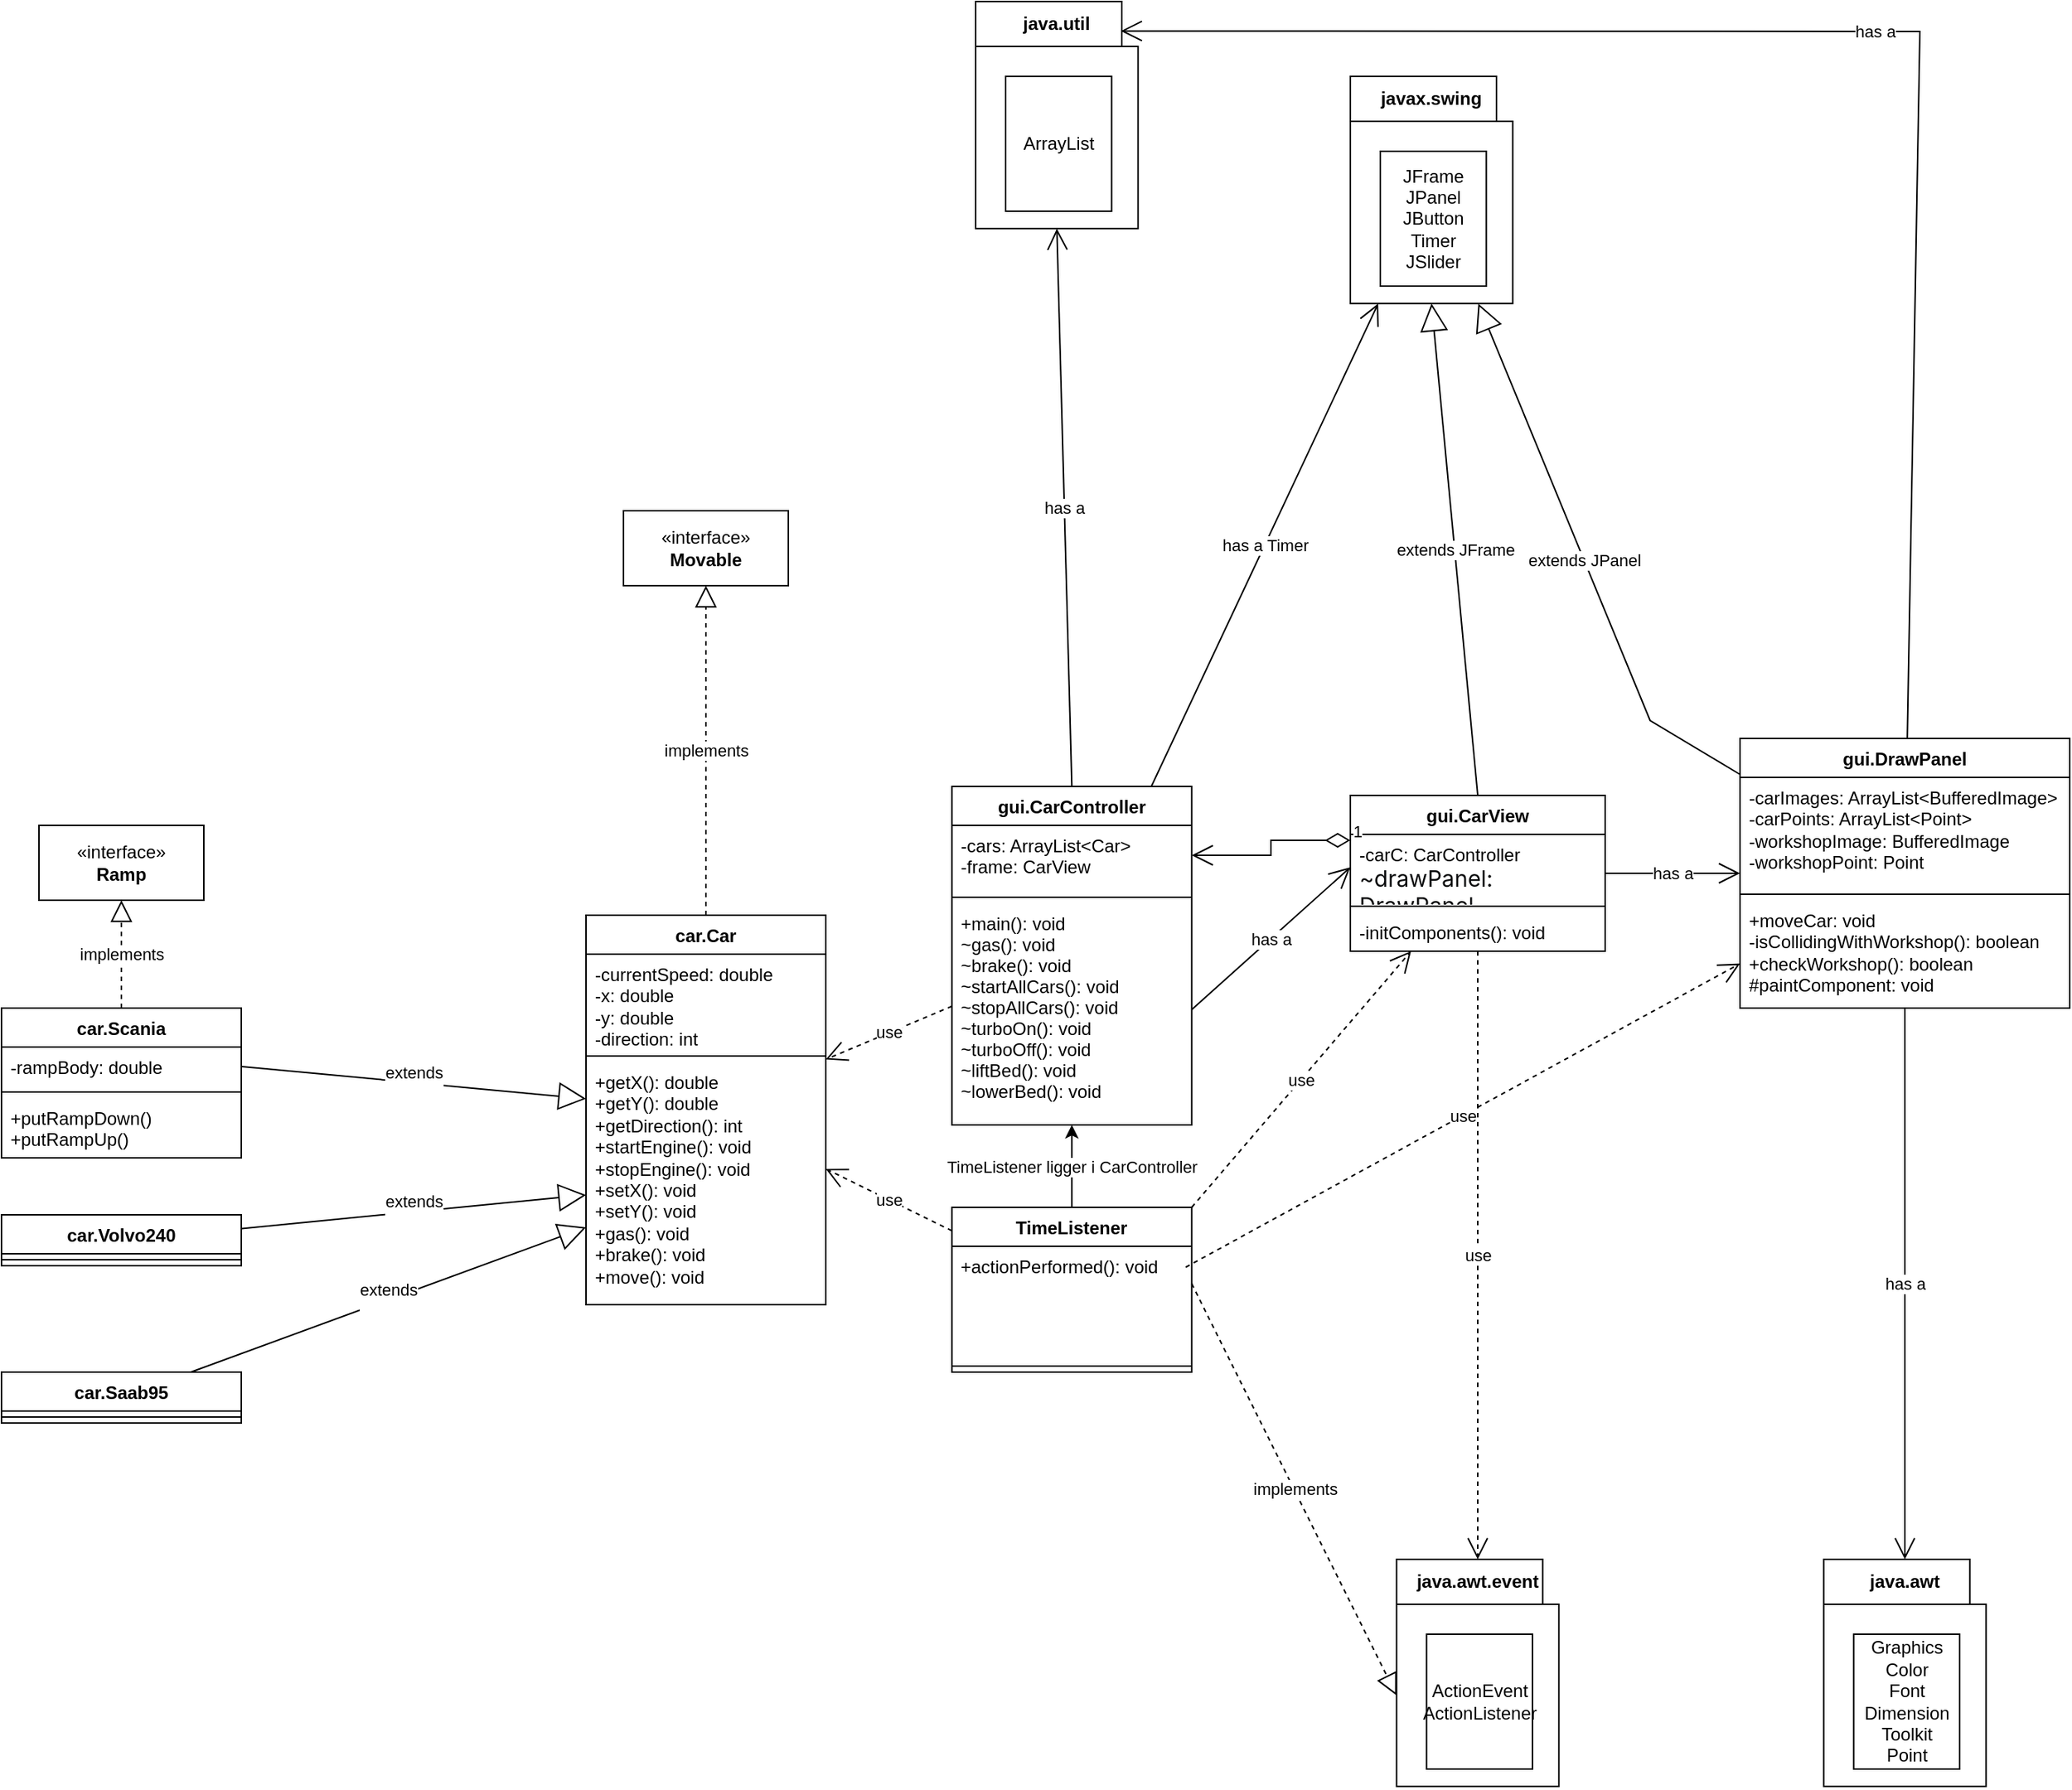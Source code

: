 <mxfile version="26.0.14">
  <diagram id="C5RBs43oDa-KdzZeNtuy" name="Page-1">
    <mxGraphModel dx="811" dy="2645" grid="1" gridSize="10" guides="1" tooltips="1" connect="1" arrows="1" fold="1" page="1" pageScale="1" pageWidth="827" pageHeight="1169" math="0" shadow="0">
      <root>
        <mxCell id="WIyWlLk6GJQsqaUBKTNV-0" />
        <mxCell id="WIyWlLk6GJQsqaUBKTNV-1" parent="WIyWlLk6GJQsqaUBKTNV-0" />
        <mxCell id="zkfFHV4jXpPFQw0GAbJ--0" value="gui.CarController&#xa;" style="swimlane;fontStyle=1;align=center;verticalAlign=top;childLayout=stackLayout;horizontal=1;startSize=26;horizontalStack=0;resizeParent=1;resizeLast=0;collapsible=1;marginBottom=0;rounded=0;shadow=0;strokeWidth=1;" parent="WIyWlLk6GJQsqaUBKTNV-1" vertex="1">
          <mxGeometry x="744.17" y="304" width="160" height="226" as="geometry">
            <mxRectangle x="230" y="140" width="160" height="26" as="alternateBounds" />
          </mxGeometry>
        </mxCell>
        <mxCell id="zkfFHV4jXpPFQw0GAbJ--1" value="-cars: ArrayList&lt;Car&gt;&#xa;-frame: CarView" style="text;align=left;verticalAlign=top;spacingLeft=4;spacingRight=4;overflow=hidden;rotatable=0;points=[[0,0.5],[1,0.5]];portConstraint=eastwest;" parent="zkfFHV4jXpPFQw0GAbJ--0" vertex="1">
          <mxGeometry y="26" width="160" height="44" as="geometry" />
        </mxCell>
        <mxCell id="zkfFHV4jXpPFQw0GAbJ--4" value="" style="line;html=1;strokeWidth=1;align=left;verticalAlign=middle;spacingTop=-1;spacingLeft=3;spacingRight=3;rotatable=0;labelPosition=right;points=[];portConstraint=eastwest;" parent="zkfFHV4jXpPFQw0GAbJ--0" vertex="1">
          <mxGeometry y="70" width="160" height="8" as="geometry" />
        </mxCell>
        <mxCell id="zkfFHV4jXpPFQw0GAbJ--5" value="+main(): void&#xa;~gas(): void&#xa;~brake(): void&#xa;~startAllCars(): void&#xa;~stopAllCars(): void&#xa;~turboOn(): void&#xa;~turboOff(): void&#xa;~liftBed(): void&#xa;~lowerBed(): void" style="text;align=left;verticalAlign=top;spacingLeft=4;spacingRight=4;overflow=hidden;rotatable=0;points=[[0,0.5],[1,0.5]];portConstraint=eastwest;" parent="zkfFHV4jXpPFQw0GAbJ--0" vertex="1">
          <mxGeometry y="78" width="160" height="142" as="geometry" />
        </mxCell>
        <mxCell id="l2UFIXcgOA9KmyzxAS9a-17" value="car.Car" style="swimlane;fontStyle=1;align=center;verticalAlign=top;childLayout=stackLayout;horizontal=1;startSize=26;horizontalStack=0;resizeParent=1;resizeParentMax=0;resizeLast=0;collapsible=1;marginBottom=0;whiteSpace=wrap;html=1;" parent="WIyWlLk6GJQsqaUBKTNV-1" vertex="1">
          <mxGeometry x="500" y="390" width="160" height="260" as="geometry" />
        </mxCell>
        <mxCell id="l2UFIXcgOA9KmyzxAS9a-18" value="-currentSpeed: double&lt;div&gt;-x: double&lt;/div&gt;&lt;div&gt;-y: double&lt;/div&gt;&lt;div&gt;-direction: int&lt;/div&gt;" style="text;strokeColor=none;fillColor=none;align=left;verticalAlign=top;spacingLeft=4;spacingRight=4;overflow=hidden;rotatable=0;points=[[0,0.5],[1,0.5]];portConstraint=eastwest;whiteSpace=wrap;html=1;" parent="l2UFIXcgOA9KmyzxAS9a-17" vertex="1">
          <mxGeometry y="26" width="160" height="64" as="geometry" />
        </mxCell>
        <mxCell id="l2UFIXcgOA9KmyzxAS9a-19" value="" style="line;strokeWidth=1;fillColor=none;align=left;verticalAlign=middle;spacingTop=-1;spacingLeft=3;spacingRight=3;rotatable=0;labelPosition=right;points=[];portConstraint=eastwest;strokeColor=inherit;" parent="l2UFIXcgOA9KmyzxAS9a-17" vertex="1">
          <mxGeometry y="90" width="160" height="8" as="geometry" />
        </mxCell>
        <mxCell id="l2UFIXcgOA9KmyzxAS9a-20" value="+getX(): double&lt;div&gt;+getY(): double&lt;/div&gt;&lt;div&gt;+getDirection(): int&lt;/div&gt;&lt;div&gt;+startEngine(): void&lt;/div&gt;&lt;div&gt;+stopEngine(): void&lt;/div&gt;&lt;div&gt;+setX(): void&lt;/div&gt;&lt;div&gt;+setY(): void&lt;/div&gt;&lt;div&gt;+gas(): void&lt;/div&gt;&lt;div&gt;+brake(): void&amp;nbsp;&lt;/div&gt;&lt;div&gt;+move(): void&lt;/div&gt;" style="text;strokeColor=none;fillColor=none;align=left;verticalAlign=top;spacingLeft=4;spacingRight=4;overflow=hidden;rotatable=0;points=[[0,0.5],[1,0.5]];portConstraint=eastwest;whiteSpace=wrap;html=1;" parent="l2UFIXcgOA9KmyzxAS9a-17" vertex="1">
          <mxGeometry y="98" width="160" height="162" as="geometry" />
        </mxCell>
        <mxCell id="l2UFIXcgOA9KmyzxAS9a-21" value="car.Volvo240" style="swimlane;fontStyle=1;align=center;verticalAlign=top;childLayout=stackLayout;horizontal=1;startSize=26;horizontalStack=0;resizeParent=1;resizeParentMax=0;resizeLast=0;collapsible=1;marginBottom=0;whiteSpace=wrap;html=1;" parent="WIyWlLk6GJQsqaUBKTNV-1" vertex="1">
          <mxGeometry x="110" y="590" width="160" height="34" as="geometry" />
        </mxCell>
        <mxCell id="l2UFIXcgOA9KmyzxAS9a-23" value="" style="line;strokeWidth=1;fillColor=none;align=left;verticalAlign=middle;spacingTop=-1;spacingLeft=3;spacingRight=3;rotatable=0;labelPosition=right;points=[];portConstraint=eastwest;strokeColor=inherit;" parent="l2UFIXcgOA9KmyzxAS9a-21" vertex="1">
          <mxGeometry y="26" width="160" height="8" as="geometry" />
        </mxCell>
        <mxCell id="l2UFIXcgOA9KmyzxAS9a-25" value="car.Saab95" style="swimlane;fontStyle=1;align=center;verticalAlign=top;childLayout=stackLayout;horizontal=1;startSize=26;horizontalStack=0;resizeParent=1;resizeParentMax=0;resizeLast=0;collapsible=1;marginBottom=0;whiteSpace=wrap;html=1;" parent="WIyWlLk6GJQsqaUBKTNV-1" vertex="1">
          <mxGeometry x="110" y="695" width="160" height="34" as="geometry" />
        </mxCell>
        <mxCell id="l2UFIXcgOA9KmyzxAS9a-27" value="" style="line;strokeWidth=1;fillColor=none;align=left;verticalAlign=middle;spacingTop=-1;spacingLeft=3;spacingRight=3;rotatable=0;labelPosition=right;points=[];portConstraint=eastwest;strokeColor=inherit;" parent="l2UFIXcgOA9KmyzxAS9a-25" vertex="1">
          <mxGeometry y="26" width="160" height="8" as="geometry" />
        </mxCell>
        <mxCell id="l2UFIXcgOA9KmyzxAS9a-29" value="car.Scania" style="swimlane;fontStyle=1;align=center;verticalAlign=top;childLayout=stackLayout;horizontal=1;startSize=26;horizontalStack=0;resizeParent=1;resizeParentMax=0;resizeLast=0;collapsible=1;marginBottom=0;whiteSpace=wrap;html=1;" parent="WIyWlLk6GJQsqaUBKTNV-1" vertex="1">
          <mxGeometry x="110" y="452" width="160" height="100" as="geometry" />
        </mxCell>
        <mxCell id="l2UFIXcgOA9KmyzxAS9a-30" value="-rampBody: double" style="text;strokeColor=none;fillColor=none;align=left;verticalAlign=top;spacingLeft=4;spacingRight=4;overflow=hidden;rotatable=0;points=[[0,0.5],[1,0.5]];portConstraint=eastwest;whiteSpace=wrap;html=1;" parent="l2UFIXcgOA9KmyzxAS9a-29" vertex="1">
          <mxGeometry y="26" width="160" height="26" as="geometry" />
        </mxCell>
        <mxCell id="l2UFIXcgOA9KmyzxAS9a-31" value="" style="line;strokeWidth=1;fillColor=none;align=left;verticalAlign=middle;spacingTop=-1;spacingLeft=3;spacingRight=3;rotatable=0;labelPosition=right;points=[];portConstraint=eastwest;strokeColor=inherit;" parent="l2UFIXcgOA9KmyzxAS9a-29" vertex="1">
          <mxGeometry y="52" width="160" height="8" as="geometry" />
        </mxCell>
        <mxCell id="l2UFIXcgOA9KmyzxAS9a-32" value="+putRampDown()&lt;div&gt;+putRampUp()&lt;/div&gt;" style="text;strokeColor=none;fillColor=none;align=left;verticalAlign=top;spacingLeft=4;spacingRight=4;overflow=hidden;rotatable=0;points=[[0,0.5],[1,0.5]];portConstraint=eastwest;whiteSpace=wrap;html=1;" parent="l2UFIXcgOA9KmyzxAS9a-29" vertex="1">
          <mxGeometry y="60" width="160" height="40" as="geometry" />
        </mxCell>
        <mxCell id="l2UFIXcgOA9KmyzxAS9a-49" value="gui.DrawPanel" style="swimlane;fontStyle=1;align=center;verticalAlign=top;childLayout=stackLayout;horizontal=1;startSize=26;horizontalStack=0;resizeParent=1;resizeParentMax=0;resizeLast=0;collapsible=1;marginBottom=0;whiteSpace=wrap;html=1;" parent="WIyWlLk6GJQsqaUBKTNV-1" vertex="1">
          <mxGeometry x="1270" y="272" width="220" height="180" as="geometry" />
        </mxCell>
        <mxCell id="l2UFIXcgOA9KmyzxAS9a-50" value="-carImages: ArrayList&amp;lt;BufferedImage&amp;gt;&lt;div&gt;-carPoints: ArrayList&amp;lt;Point&amp;gt;&lt;/div&gt;&lt;div&gt;-workshopImage: BufferedImage&lt;/div&gt;&lt;div&gt;-workshopPoint: Point&lt;/div&gt;" style="text;strokeColor=none;fillColor=none;align=left;verticalAlign=top;spacingLeft=4;spacingRight=4;overflow=hidden;rotatable=0;points=[[0,0.5],[1,0.5]];portConstraint=eastwest;whiteSpace=wrap;html=1;" parent="l2UFIXcgOA9KmyzxAS9a-49" vertex="1">
          <mxGeometry y="26" width="220" height="74" as="geometry" />
        </mxCell>
        <mxCell id="l2UFIXcgOA9KmyzxAS9a-51" value="" style="line;strokeWidth=1;fillColor=none;align=left;verticalAlign=middle;spacingTop=-1;spacingLeft=3;spacingRight=3;rotatable=0;labelPosition=right;points=[];portConstraint=eastwest;strokeColor=inherit;" parent="l2UFIXcgOA9KmyzxAS9a-49" vertex="1">
          <mxGeometry y="100" width="220" height="8" as="geometry" />
        </mxCell>
        <mxCell id="l2UFIXcgOA9KmyzxAS9a-52" value="+moveCar: void&lt;div&gt;-isCollidingWithWorkshop(): boolean&lt;/div&gt;&lt;div&gt;+checkWorkshop(): boolean&lt;/div&gt;&lt;div&gt;#paintComponent: void&lt;/div&gt;" style="text;strokeColor=none;fillColor=none;align=left;verticalAlign=top;spacingLeft=4;spacingRight=4;overflow=hidden;rotatable=0;points=[[0,0.5],[1,0.5]];portConstraint=eastwest;whiteSpace=wrap;html=1;" parent="l2UFIXcgOA9KmyzxAS9a-49" vertex="1">
          <mxGeometry y="108" width="220" height="72" as="geometry" />
        </mxCell>
        <mxCell id="l2UFIXcgOA9KmyzxAS9a-89" value="gui.CarView" style="swimlane;fontStyle=1;align=center;verticalAlign=top;childLayout=stackLayout;horizontal=1;startSize=26;horizontalStack=0;resizeParent=1;resizeParentMax=0;resizeLast=0;collapsible=1;marginBottom=0;whiteSpace=wrap;html=1;" parent="WIyWlLk6GJQsqaUBKTNV-1" vertex="1">
          <mxGeometry x="1010" y="310" width="170" height="104" as="geometry" />
        </mxCell>
        <mxCell id="l2UFIXcgOA9KmyzxAS9a-90" value="-carC: CarController&lt;div&gt;&lt;span style=&quot;color: rgb(12, 13, 14); font-family: -apple-system, BlinkMacSystemFont, &amp;quot;Segoe UI Adjusted&amp;quot;, &amp;quot;Segoe UI&amp;quot;, &amp;quot;Liberation Sans&amp;quot;, sans-serif; font-size: 15px; background-color: rgb(255, 255, 255);&quot;&gt;~drawPanel: DrawPanel&lt;/span&gt;&lt;/div&gt;" style="text;strokeColor=none;fillColor=none;align=left;verticalAlign=top;spacingLeft=4;spacingRight=4;overflow=hidden;rotatable=0;points=[[0,0.5],[1,0.5]];portConstraint=eastwest;whiteSpace=wrap;html=1;" parent="l2UFIXcgOA9KmyzxAS9a-89" vertex="1">
          <mxGeometry y="26" width="170" height="44" as="geometry" />
        </mxCell>
        <mxCell id="l2UFIXcgOA9KmyzxAS9a-91" value="" style="line;strokeWidth=1;fillColor=none;align=left;verticalAlign=middle;spacingTop=-1;spacingLeft=3;spacingRight=3;rotatable=0;labelPosition=right;points=[];portConstraint=eastwest;strokeColor=inherit;" parent="l2UFIXcgOA9KmyzxAS9a-89" vertex="1">
          <mxGeometry y="70" width="170" height="8" as="geometry" />
        </mxCell>
        <mxCell id="l2UFIXcgOA9KmyzxAS9a-92" value="-initComponents(): void" style="text;strokeColor=none;fillColor=none;align=left;verticalAlign=top;spacingLeft=4;spacingRight=4;overflow=hidden;rotatable=0;points=[[0,0.5],[1,0.5]];portConstraint=eastwest;whiteSpace=wrap;html=1;" parent="l2UFIXcgOA9KmyzxAS9a-89" vertex="1">
          <mxGeometry y="78" width="170" height="26" as="geometry" />
        </mxCell>
        <mxCell id="0tlEyhD8NN70e6mfab_2-0" value="«interface»&lt;br&gt;&lt;b&gt;Movable&lt;/b&gt;" style="html=1;whiteSpace=wrap;" parent="WIyWlLk6GJQsqaUBKTNV-1" vertex="1">
          <mxGeometry x="525" y="120" width="110" height="50" as="geometry" />
        </mxCell>
        <mxCell id="0tlEyhD8NN70e6mfab_2-1" value="«interface»&lt;br&gt;&lt;b&gt;Ramp&lt;/b&gt;" style="html=1;whiteSpace=wrap;" parent="WIyWlLk6GJQsqaUBKTNV-1" vertex="1">
          <mxGeometry x="135" y="330" width="110" height="50" as="geometry" />
        </mxCell>
        <mxCell id="l2UFIXcgOA9KmyzxAS9a-66" value="javax.swing" style="shape=folder;fontStyle=1;tabWidth=110;tabHeight=30;tabPosition=left;html=1;boundedLbl=1;labelInHeader=1;container=1;collapsible=0;recursiveResize=0;whiteSpace=wrap;aspect=fixed;fontSize=12;" parent="WIyWlLk6GJQsqaUBKTNV-1" vertex="1">
          <mxGeometry x="1010.0" y="-170" width="108.331" height="151.663" as="geometry" />
        </mxCell>
        <mxCell id="l2UFIXcgOA9KmyzxAS9a-67" value="&lt;font&gt;JFrame&lt;/font&gt;&lt;div&gt;&lt;font&gt;JPanel&lt;/font&gt;&lt;/div&gt;&lt;div&gt;&lt;font&gt;JButton&lt;/font&gt;&lt;/div&gt;&lt;div&gt;&lt;font&gt;Timer&lt;/font&gt;&lt;/div&gt;&lt;div&gt;&lt;font&gt;JSlider&lt;/font&gt;&lt;/div&gt;" style="html=1;whiteSpace=wrap;aspect=fixed;fontSize=12;" parent="l2UFIXcgOA9KmyzxAS9a-66" vertex="1">
          <mxGeometry width="70.71" height="90" relative="1" as="geometry">
            <mxPoint x="20" y="50" as="offset" />
          </mxGeometry>
        </mxCell>
        <mxCell id="l2UFIXcgOA9KmyzxAS9a-72" value="java.awt" style="shape=folder;fontStyle=1;tabWidth=110;tabHeight=30;tabPosition=left;html=1;boundedLbl=1;labelInHeader=1;container=1;collapsible=0;recursiveResize=0;whiteSpace=wrap;aspect=fixed;fontSize=12;" parent="WIyWlLk6GJQsqaUBKTNV-1" vertex="1">
          <mxGeometry x="1325.837" y="820" width="108.331" height="151.663" as="geometry" />
        </mxCell>
        <mxCell id="l2UFIXcgOA9KmyzxAS9a-73" value="&lt;span&gt;Graphics&lt;/span&gt;&lt;div&gt;&lt;span&gt;Color&lt;/span&gt;&lt;/div&gt;&lt;div&gt;&lt;span&gt;Font&lt;/span&gt;&lt;/div&gt;&lt;div&gt;&lt;span&gt;Dimension&lt;/span&gt;&lt;/div&gt;&lt;div&gt;&lt;span&gt;Toolkit&lt;/span&gt;&lt;/div&gt;&lt;div&gt;&lt;span&gt;Point&lt;/span&gt;&lt;/div&gt;" style="html=1;whiteSpace=wrap;aspect=fixed;fontSize=12;" parent="l2UFIXcgOA9KmyzxAS9a-72" vertex="1">
          <mxGeometry width="70.71" height="90" relative="1" as="geometry">
            <mxPoint x="20" y="50" as="offset" />
          </mxGeometry>
        </mxCell>
        <mxCell id="l2UFIXcgOA9KmyzxAS9a-74" value="java.awt.event" style="shape=folder;fontStyle=1;tabWidth=110;tabHeight=30;tabPosition=left;html=1;boundedLbl=1;labelInHeader=1;container=1;collapsible=0;recursiveResize=0;whiteSpace=wrap;aspect=fixed;fontSize=12;" parent="WIyWlLk6GJQsqaUBKTNV-1" vertex="1">
          <mxGeometry x="1040.83" y="819.997" width="108.331" height="151.663" as="geometry" />
        </mxCell>
        <mxCell id="l2UFIXcgOA9KmyzxAS9a-75" value="&lt;span&gt;ActionEvent&lt;/span&gt;&lt;div&gt;&lt;span&gt;ActionListener&lt;/span&gt;&lt;/div&gt;" style="html=1;whiteSpace=wrap;aspect=fixed;fontSize=12;" parent="l2UFIXcgOA9KmyzxAS9a-74" vertex="1">
          <mxGeometry width="70.71" height="90" relative="1" as="geometry">
            <mxPoint x="20" y="50" as="offset" />
          </mxGeometry>
        </mxCell>
        <mxCell id="l2UFIXcgOA9KmyzxAS9a-82" value="java.util" style="shape=folder;fontStyle=1;tabWidth=110;tabHeight=30;tabPosition=left;html=1;boundedLbl=1;labelInHeader=1;container=1;collapsible=0;recursiveResize=0;whiteSpace=wrap;aspect=fixed;fontSize=12;" parent="WIyWlLk6GJQsqaUBKTNV-1" vertex="1">
          <mxGeometry x="760" y="-219.997" width="108.331" height="151.663" as="geometry" />
        </mxCell>
        <mxCell id="l2UFIXcgOA9KmyzxAS9a-83" value="&lt;span&gt;ArrayList&lt;/span&gt;" style="html=1;whiteSpace=wrap;aspect=fixed;fontSize=12;" parent="l2UFIXcgOA9KmyzxAS9a-82" vertex="1">
          <mxGeometry width="70.71" height="90" relative="1" as="geometry">
            <mxPoint x="20" y="50" as="offset" />
          </mxGeometry>
        </mxCell>
        <mxCell id="8Cvh2PA15Y51MKp_gLaj-8" value="has a" style="endArrow=open;endFill=1;endSize=12;html=1;rounded=0;entryX=0.5;entryY=1;entryDx=0;entryDy=0;entryPerimeter=0;exitX=0.5;exitY=0;exitDx=0;exitDy=0;" parent="WIyWlLk6GJQsqaUBKTNV-1" source="zkfFHV4jXpPFQw0GAbJ--0" target="l2UFIXcgOA9KmyzxAS9a-82" edge="1">
          <mxGeometry width="160" relative="1" as="geometry">
            <mxPoint x="824" y="300" as="sourcePoint" />
            <mxPoint x="960" y="430" as="targetPoint" />
          </mxGeometry>
        </mxCell>
        <mxCell id="8Cvh2PA15Y51MKp_gLaj-9" value="has a" style="endArrow=open;endFill=1;endSize=12;html=1;rounded=0;exitX=1;exitY=0.5;exitDx=0;exitDy=0;entryX=0;entryY=0.5;entryDx=0;entryDy=0;" parent="WIyWlLk6GJQsqaUBKTNV-1" source="zkfFHV4jXpPFQw0GAbJ--5" target="l2UFIXcgOA9KmyzxAS9a-90" edge="1">
          <mxGeometry width="160" relative="1" as="geometry">
            <mxPoint x="950" y="470" as="sourcePoint" />
            <mxPoint x="1110" y="470" as="targetPoint" />
            <Array as="points" />
          </mxGeometry>
        </mxCell>
        <mxCell id="8Cvh2PA15Y51MKp_gLaj-11" value="implements" style="endArrow=block;dashed=1;endFill=0;endSize=12;html=1;rounded=0;exitX=1;exitY=0.5;exitDx=0;exitDy=0;entryX=0;entryY=0;entryDx=0;entryDy=90.832;entryPerimeter=0;" parent="WIyWlLk6GJQsqaUBKTNV-1" source="l2UFIXcgOA9KmyzxAS9a-3" target="l2UFIXcgOA9KmyzxAS9a-74" edge="1">
          <mxGeometry width="160" relative="1" as="geometry">
            <mxPoint x="990" y="710" as="sourcePoint" />
            <mxPoint x="1150" y="710" as="targetPoint" />
          </mxGeometry>
        </mxCell>
        <mxCell id="8Cvh2PA15Y51MKp_gLaj-12" value="use" style="endArrow=open;endSize=12;dashed=1;html=1;rounded=0;" parent="WIyWlLk6GJQsqaUBKTNV-1" source="l2UFIXcgOA9KmyzxAS9a-0" target="l2UFIXcgOA9KmyzxAS9a-17" edge="1">
          <mxGeometry width="160" relative="1" as="geometry">
            <mxPoint x="840" y="750" as="sourcePoint" />
            <mxPoint x="1000" y="750" as="targetPoint" />
          </mxGeometry>
        </mxCell>
        <mxCell id="8Cvh2PA15Y51MKp_gLaj-15" value="TimeListener ligger i CarController" style="edgeStyle=orthogonalEdgeStyle;rounded=0;orthogonalLoop=1;jettySize=auto;html=1;entryX=0.5;entryY=1;entryDx=0;entryDy=0;" parent="WIyWlLk6GJQsqaUBKTNV-1" source="l2UFIXcgOA9KmyzxAS9a-0" target="zkfFHV4jXpPFQw0GAbJ--0" edge="1">
          <mxGeometry relative="1" as="geometry" />
        </mxCell>
        <mxCell id="l2UFIXcgOA9KmyzxAS9a-0" value="TimeListener&lt;div&gt;&lt;br&gt;&lt;/div&gt;" style="swimlane;fontStyle=1;align=center;verticalAlign=top;childLayout=stackLayout;horizontal=1;startSize=26;horizontalStack=0;resizeParent=1;resizeParentMax=0;resizeLast=0;collapsible=1;marginBottom=0;whiteSpace=wrap;html=1;" parent="WIyWlLk6GJQsqaUBKTNV-1" vertex="1">
          <mxGeometry x="744.17" y="585" width="160" height="110" as="geometry" />
        </mxCell>
        <mxCell id="l2UFIXcgOA9KmyzxAS9a-3" value="+actionPerformed(): void&lt;div&gt;&lt;br&gt;&lt;/div&gt;" style="text;strokeColor=none;fillColor=none;align=left;verticalAlign=top;spacingLeft=4;spacingRight=4;overflow=hidden;rotatable=0;points=[[0,0.5],[1,0.5]];portConstraint=eastwest;whiteSpace=wrap;html=1;" parent="l2UFIXcgOA9KmyzxAS9a-0" vertex="1">
          <mxGeometry y="26" width="160" height="50" as="geometry" />
        </mxCell>
        <mxCell id="l2UFIXcgOA9KmyzxAS9a-1" value="&lt;div&gt;&lt;br&gt;&lt;/div&gt;" style="text;strokeColor=none;fillColor=none;align=left;verticalAlign=top;spacingLeft=4;spacingRight=4;overflow=hidden;rotatable=0;points=[[0,0.5],[1,0.5]];portConstraint=eastwest;whiteSpace=wrap;html=1;" parent="l2UFIXcgOA9KmyzxAS9a-0" vertex="1">
          <mxGeometry y="76" width="160" height="26" as="geometry" />
        </mxCell>
        <mxCell id="l2UFIXcgOA9KmyzxAS9a-2" value="" style="line;strokeWidth=1;fillColor=none;align=left;verticalAlign=middle;spacingTop=-1;spacingLeft=3;spacingRight=3;rotatable=0;labelPosition=right;points=[];portConstraint=eastwest;strokeColor=inherit;" parent="l2UFIXcgOA9KmyzxAS9a-0" vertex="1">
          <mxGeometry y="102" width="160" height="8" as="geometry" />
        </mxCell>
        <mxCell id="8Cvh2PA15Y51MKp_gLaj-16" value="use" style="endArrow=open;endSize=12;dashed=1;html=1;rounded=0;" parent="WIyWlLk6GJQsqaUBKTNV-1" source="zkfFHV4jXpPFQw0GAbJ--0" target="l2UFIXcgOA9KmyzxAS9a-17" edge="1">
          <mxGeometry width="160" relative="1" as="geometry">
            <mxPoint x="900" y="540" as="sourcePoint" />
            <mxPoint x="1030" y="655" as="targetPoint" />
          </mxGeometry>
        </mxCell>
        <mxCell id="8Cvh2PA15Y51MKp_gLaj-17" value="has a Timer" style="endArrow=open;endFill=1;endSize=12;html=1;rounded=0;" parent="WIyWlLk6GJQsqaUBKTNV-1" source="zkfFHV4jXpPFQw0GAbJ--0" target="l2UFIXcgOA9KmyzxAS9a-66" edge="1">
          <mxGeometry width="160" relative="1" as="geometry">
            <mxPoint x="620" y="571.66" as="sourcePoint" />
            <mxPoint x="726" y="476.66" as="targetPoint" />
            <Array as="points" />
          </mxGeometry>
        </mxCell>
        <mxCell id="8Cvh2PA15Y51MKp_gLaj-18" value="extends JFrame" style="endArrow=block;endSize=16;endFill=0;html=1;rounded=0;exitX=0.5;exitY=0;exitDx=0;exitDy=0;entryX=0.5;entryY=1;entryDx=0;entryDy=0;entryPerimeter=0;" parent="WIyWlLk6GJQsqaUBKTNV-1" source="l2UFIXcgOA9KmyzxAS9a-89" target="l2UFIXcgOA9KmyzxAS9a-66" edge="1">
          <mxGeometry x="-0.0" width="160" relative="1" as="geometry">
            <mxPoint x="1170" y="250" as="sourcePoint" />
            <mxPoint x="1330" y="250" as="targetPoint" />
            <mxPoint as="offset" />
          </mxGeometry>
        </mxCell>
        <mxCell id="8Cvh2PA15Y51MKp_gLaj-20" value="has a" style="endArrow=open;endFill=1;endSize=12;html=1;rounded=0;" parent="WIyWlLk6GJQsqaUBKTNV-1" source="l2UFIXcgOA9KmyzxAS9a-89" target="l2UFIXcgOA9KmyzxAS9a-49" edge="1">
          <mxGeometry width="160" relative="1" as="geometry">
            <mxPoint x="914" y="463" as="sourcePoint" />
            <mxPoint x="1020" y="368" as="targetPoint" />
            <Array as="points" />
          </mxGeometry>
        </mxCell>
        <mxCell id="8Cvh2PA15Y51MKp_gLaj-23" value="1" style="endArrow=open;html=1;endSize=12;startArrow=diamondThin;startSize=14;startFill=0;edgeStyle=orthogonalEdgeStyle;align=left;verticalAlign=bottom;rounded=0;" parent="WIyWlLk6GJQsqaUBKTNV-1" source="l2UFIXcgOA9KmyzxAS9a-89" target="zkfFHV4jXpPFQw0GAbJ--0" edge="1">
          <mxGeometry x="-1" y="3" relative="1" as="geometry">
            <mxPoint x="950" y="361.29" as="sourcePoint" />
            <mxPoint x="1110" y="361.29" as="targetPoint" />
            <Array as="points">
              <mxPoint x="957" y="340" />
              <mxPoint x="957" y="350" />
            </Array>
          </mxGeometry>
        </mxCell>
        <mxCell id="8Cvh2PA15Y51MKp_gLaj-24" value="use" style="endArrow=open;endSize=12;dashed=1;html=1;rounded=0;" parent="WIyWlLk6GJQsqaUBKTNV-1" source="l2UFIXcgOA9KmyzxAS9a-89" target="l2UFIXcgOA9KmyzxAS9a-74" edge="1">
          <mxGeometry width="160" relative="1" as="geometry">
            <mxPoint x="1196" y="576" as="sourcePoint" />
            <mxPoint x="1241" y="540" as="targetPoint" />
          </mxGeometry>
        </mxCell>
        <mxCell id="8Cvh2PA15Y51MKp_gLaj-25" value="has a" style="endArrow=open;endFill=1;endSize=12;html=1;rounded=0;entryX=0.894;entryY=0.13;entryDx=0;entryDy=0;entryPerimeter=0;" parent="WIyWlLk6GJQsqaUBKTNV-1" source="l2UFIXcgOA9KmyzxAS9a-49" target="l2UFIXcgOA9KmyzxAS9a-82" edge="1">
          <mxGeometry width="160" relative="1" as="geometry">
            <mxPoint x="1180" y="145" as="sourcePoint" />
            <mxPoint x="1286" y="50" as="targetPoint" />
            <Array as="points">
              <mxPoint x="1390" y="-200" />
            </Array>
          </mxGeometry>
        </mxCell>
        <mxCell id="8Cvh2PA15Y51MKp_gLaj-26" value="has a" style="endArrow=open;endFill=1;endSize=12;html=1;rounded=0;entryX=0;entryY=0;entryDx=54.165;entryDy=0;entryPerimeter=0;" parent="WIyWlLk6GJQsqaUBKTNV-1" source="l2UFIXcgOA9KmyzxAS9a-49" target="l2UFIXcgOA9KmyzxAS9a-72" edge="1">
          <mxGeometry width="160" relative="1" as="geometry">
            <mxPoint x="1280" y="560" as="sourcePoint" />
            <mxPoint x="1370" y="570" as="targetPoint" />
            <Array as="points" />
          </mxGeometry>
        </mxCell>
        <mxCell id="8Cvh2PA15Y51MKp_gLaj-27" value="extends JPanel" style="endArrow=block;endSize=16;endFill=0;html=1;rounded=0;" parent="WIyWlLk6GJQsqaUBKTNV-1" source="l2UFIXcgOA9KmyzxAS9a-49" target="l2UFIXcgOA9KmyzxAS9a-66" edge="1">
          <mxGeometry x="-0.0" width="160" relative="1" as="geometry">
            <mxPoint x="1105" y="320" as="sourcePoint" />
            <mxPoint x="1074" y="192" as="targetPoint" />
            <mxPoint as="offset" />
            <Array as="points">
              <mxPoint x="1210" y="260" />
            </Array>
          </mxGeometry>
        </mxCell>
        <mxCell id="8Cvh2PA15Y51MKp_gLaj-28" value="implements" style="endArrow=block;dashed=1;endFill=0;endSize=12;html=1;rounded=0;" parent="WIyWlLk6GJQsqaUBKTNV-1" source="l2UFIXcgOA9KmyzxAS9a-17" target="0tlEyhD8NN70e6mfab_2-0" edge="1">
          <mxGeometry width="160" relative="1" as="geometry">
            <mxPoint x="234" y="302" as="sourcePoint" />
            <mxPoint x="460" y="422" as="targetPoint" />
            <Array as="points" />
          </mxGeometry>
        </mxCell>
        <mxCell id="8Cvh2PA15Y51MKp_gLaj-29" value="implements" style="endArrow=block;dashed=1;endFill=0;endSize=12;html=1;rounded=0;" parent="WIyWlLk6GJQsqaUBKTNV-1" source="l2UFIXcgOA9KmyzxAS9a-29" target="0tlEyhD8NN70e6mfab_2-1" edge="1">
          <mxGeometry width="160" relative="1" as="geometry">
            <mxPoint x="122" y="334" as="sourcePoint" />
            <mxPoint x="348" y="454" as="targetPoint" />
            <Array as="points" />
          </mxGeometry>
        </mxCell>
        <mxCell id="8Cvh2PA15Y51MKp_gLaj-30" value="extends&lt;div&gt;&lt;br&gt;&lt;/div&gt;" style="endArrow=block;endSize=16;endFill=0;html=1;rounded=0;exitX=1;exitY=0.5;exitDx=0;exitDy=0;" parent="WIyWlLk6GJQsqaUBKTNV-1" source="l2UFIXcgOA9KmyzxAS9a-30" target="l2UFIXcgOA9KmyzxAS9a-17" edge="1">
          <mxGeometry x="-0.0" width="160" relative="1" as="geometry">
            <mxPoint x="411" y="488" as="sourcePoint" />
            <mxPoint x="380" y="360" as="targetPoint" />
            <mxPoint as="offset" />
          </mxGeometry>
        </mxCell>
        <mxCell id="8Cvh2PA15Y51MKp_gLaj-31" value="extends&lt;div&gt;&lt;br&gt;&lt;/div&gt;" style="endArrow=block;endSize=16;endFill=0;html=1;rounded=0;" parent="WIyWlLk6GJQsqaUBKTNV-1" source="l2UFIXcgOA9KmyzxAS9a-21" target="l2UFIXcgOA9KmyzxAS9a-20" edge="1">
          <mxGeometry x="-0.0" width="160" relative="1" as="geometry">
            <mxPoint x="310" y="562" as="sourcePoint" />
            <mxPoint x="440" y="618" as="targetPoint" />
            <mxPoint as="offset" />
          </mxGeometry>
        </mxCell>
        <mxCell id="8Cvh2PA15Y51MKp_gLaj-32" value="extends&lt;div&gt;&lt;br&gt;&lt;/div&gt;" style="endArrow=block;endSize=16;endFill=0;html=1;rounded=0;" parent="WIyWlLk6GJQsqaUBKTNV-1" source="l2UFIXcgOA9KmyzxAS9a-25" target="l2UFIXcgOA9KmyzxAS9a-20" edge="1">
          <mxGeometry x="-0.0" width="160" relative="1" as="geometry">
            <mxPoint x="349" y="690" as="sourcePoint" />
            <mxPoint x="479" y="746" as="targetPoint" />
            <mxPoint as="offset" />
          </mxGeometry>
        </mxCell>
        <mxCell id="ZMk_bHpHomdu8u_3q0VT-0" value="use" style="endArrow=open;endSize=12;dashed=1;html=1;rounded=0;exitX=0.975;exitY=0.28;exitDx=0;exitDy=0;exitPerimeter=0;" edge="1" parent="WIyWlLk6GJQsqaUBKTNV-1" source="l2UFIXcgOA9KmyzxAS9a-3" target="l2UFIXcgOA9KmyzxAS9a-49">
          <mxGeometry width="160" relative="1" as="geometry">
            <mxPoint x="1200" y="437" as="sourcePoint" />
            <mxPoint x="1200" y="843" as="targetPoint" />
          </mxGeometry>
        </mxCell>
        <mxCell id="ZMk_bHpHomdu8u_3q0VT-1" value="use" style="endArrow=open;endSize=12;dashed=1;html=1;rounded=0;exitX=0.975;exitY=0.28;exitDx=0;exitDy=0;exitPerimeter=0;" edge="1" parent="WIyWlLk6GJQsqaUBKTNV-1" target="l2UFIXcgOA9KmyzxAS9a-89">
          <mxGeometry width="160" relative="1" as="geometry">
            <mxPoint x="904.17" y="585" as="sourcePoint" />
            <mxPoint x="1274.17" y="382" as="targetPoint" />
          </mxGeometry>
        </mxCell>
      </root>
    </mxGraphModel>
  </diagram>
</mxfile>
